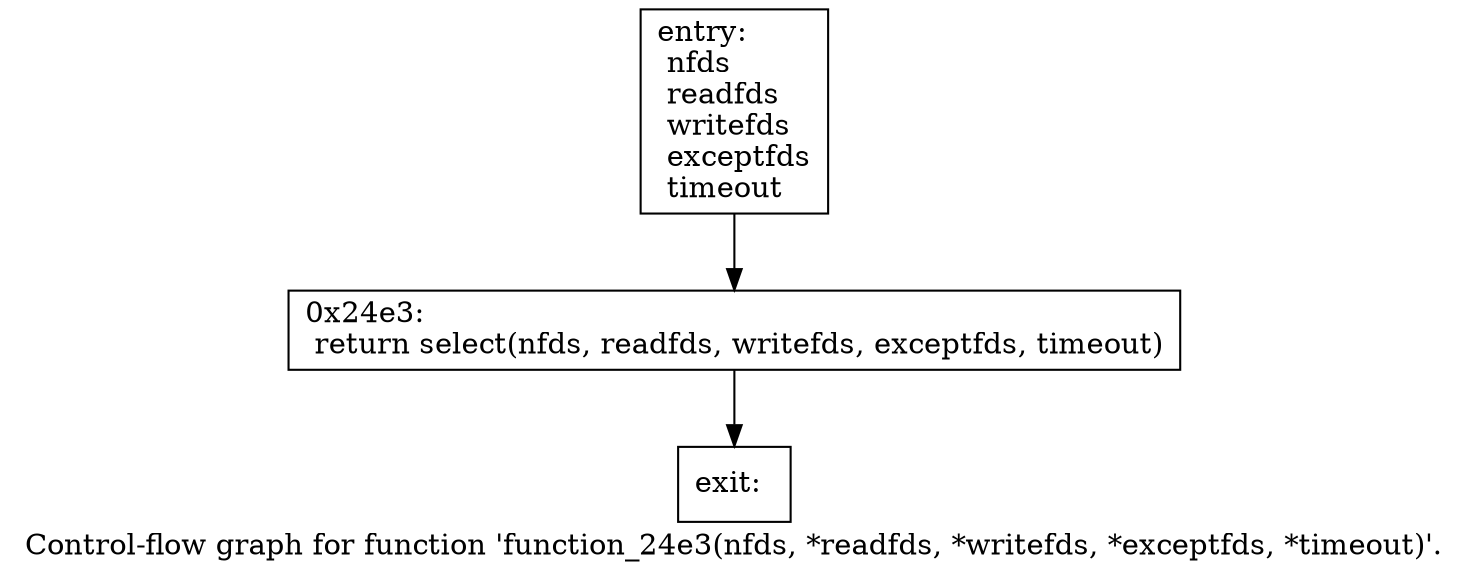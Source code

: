 digraph "Control-flow graph for function 'function_24e3(nfds, *readfds, *writefds, *exceptfds, *timeout)'." {
  label="Control-flow graph for function 'function_24e3(nfds, *readfds, *writefds, *exceptfds, *timeout)'.";
  node [shape=record];

  Node07712680 [label="{entry:\l  nfds\l  readfds\l  writefds\l  exceptfds\l  timeout\l}"];
  Node07712680 -> Node07712488;
  Node07712488 [label="{0x24e3:\l  return select(nfds, readfds, writefds, exceptfds, timeout)\l}"];
  Node07712488 -> Node07712368;
  Node07712368 [label="{exit:\l}"];

}
